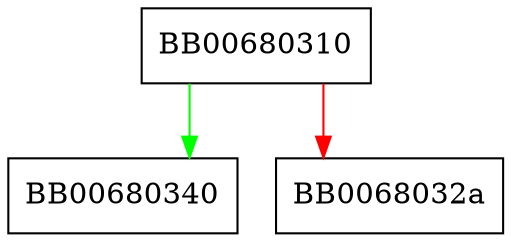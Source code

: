 digraph X509_STORE_CTX_set_default {
  node [shape="box"];
  graph [splines=ortho];
  BB00680310 -> BB00680340 [color="green"];
  BB00680310 -> BB0068032a [color="red"];
}